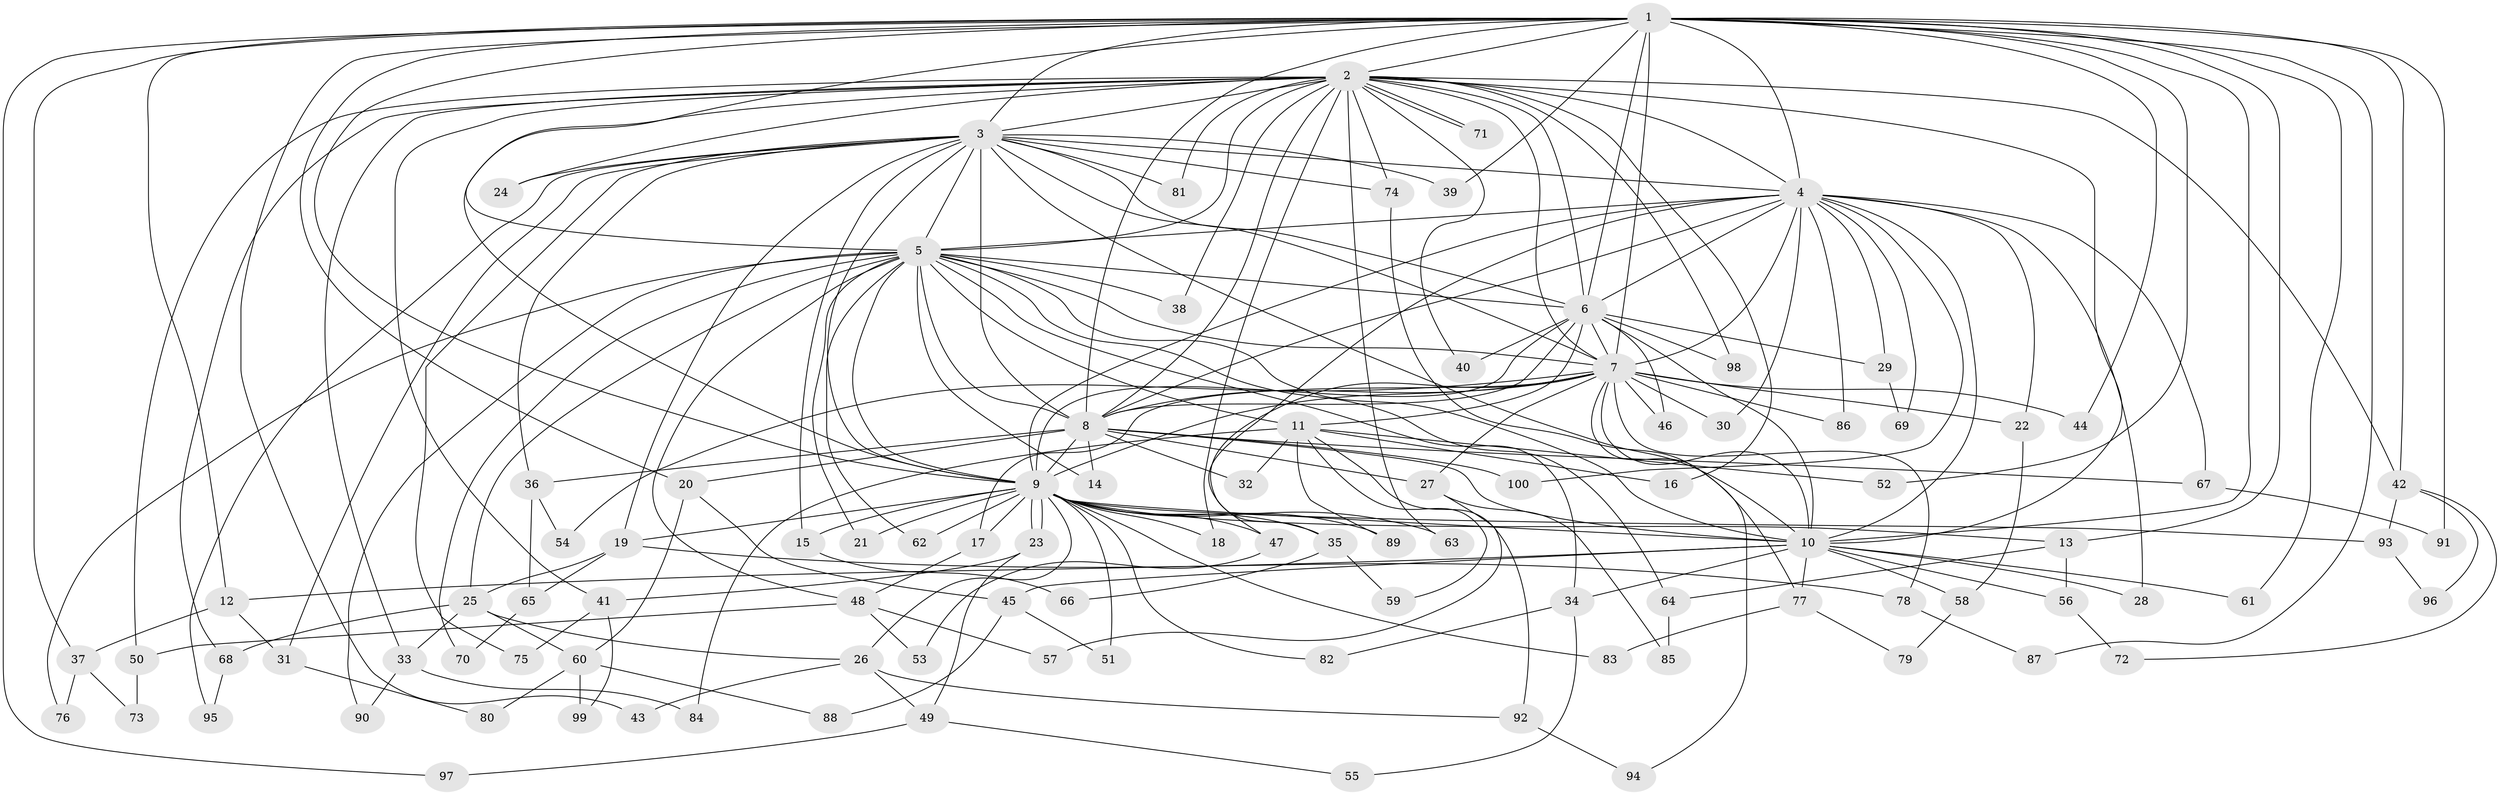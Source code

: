 // Generated by graph-tools (version 1.1) at 2025/11/02/21/25 10:11:08]
// undirected, 100 vertices, 225 edges
graph export_dot {
graph [start="1"]
  node [color=gray90,style=filled];
  1;
  2;
  3;
  4;
  5;
  6;
  7;
  8;
  9;
  10;
  11;
  12;
  13;
  14;
  15;
  16;
  17;
  18;
  19;
  20;
  21;
  22;
  23;
  24;
  25;
  26;
  27;
  28;
  29;
  30;
  31;
  32;
  33;
  34;
  35;
  36;
  37;
  38;
  39;
  40;
  41;
  42;
  43;
  44;
  45;
  46;
  47;
  48;
  49;
  50;
  51;
  52;
  53;
  54;
  55;
  56;
  57;
  58;
  59;
  60;
  61;
  62;
  63;
  64;
  65;
  66;
  67;
  68;
  69;
  70;
  71;
  72;
  73;
  74;
  75;
  76;
  77;
  78;
  79;
  80;
  81;
  82;
  83;
  84;
  85;
  86;
  87;
  88;
  89;
  90;
  91;
  92;
  93;
  94;
  95;
  96;
  97;
  98;
  99;
  100;
  1 -- 2;
  1 -- 3;
  1 -- 4;
  1 -- 5;
  1 -- 6;
  1 -- 7;
  1 -- 8;
  1 -- 9;
  1 -- 10;
  1 -- 12;
  1 -- 13;
  1 -- 20;
  1 -- 37;
  1 -- 39;
  1 -- 42;
  1 -- 43;
  1 -- 44;
  1 -- 52;
  1 -- 61;
  1 -- 87;
  1 -- 91;
  1 -- 97;
  2 -- 3;
  2 -- 4;
  2 -- 5;
  2 -- 6;
  2 -- 7;
  2 -- 8;
  2 -- 9;
  2 -- 10;
  2 -- 16;
  2 -- 18;
  2 -- 24;
  2 -- 33;
  2 -- 38;
  2 -- 40;
  2 -- 41;
  2 -- 42;
  2 -- 50;
  2 -- 63;
  2 -- 68;
  2 -- 71;
  2 -- 71;
  2 -- 74;
  2 -- 81;
  2 -- 98;
  3 -- 4;
  3 -- 5;
  3 -- 6;
  3 -- 7;
  3 -- 8;
  3 -- 9;
  3 -- 10;
  3 -- 15;
  3 -- 19;
  3 -- 24;
  3 -- 31;
  3 -- 36;
  3 -- 39;
  3 -- 74;
  3 -- 75;
  3 -- 81;
  3 -- 95;
  4 -- 5;
  4 -- 6;
  4 -- 7;
  4 -- 8;
  4 -- 9;
  4 -- 10;
  4 -- 22;
  4 -- 28;
  4 -- 29;
  4 -- 30;
  4 -- 35;
  4 -- 67;
  4 -- 69;
  4 -- 86;
  4 -- 100;
  5 -- 6;
  5 -- 7;
  5 -- 8;
  5 -- 9;
  5 -- 10;
  5 -- 11;
  5 -- 14;
  5 -- 21;
  5 -- 25;
  5 -- 34;
  5 -- 38;
  5 -- 48;
  5 -- 62;
  5 -- 64;
  5 -- 70;
  5 -- 76;
  5 -- 90;
  6 -- 7;
  6 -- 8;
  6 -- 9;
  6 -- 10;
  6 -- 11;
  6 -- 29;
  6 -- 40;
  6 -- 46;
  6 -- 98;
  7 -- 8;
  7 -- 9;
  7 -- 10;
  7 -- 17;
  7 -- 22;
  7 -- 27;
  7 -- 30;
  7 -- 44;
  7 -- 46;
  7 -- 47;
  7 -- 54;
  7 -- 78;
  7 -- 86;
  7 -- 94;
  8 -- 9;
  8 -- 10;
  8 -- 14;
  8 -- 20;
  8 -- 27;
  8 -- 32;
  8 -- 36;
  8 -- 67;
  8 -- 100;
  9 -- 10;
  9 -- 13;
  9 -- 15;
  9 -- 17;
  9 -- 18;
  9 -- 19;
  9 -- 21;
  9 -- 23;
  9 -- 23;
  9 -- 26;
  9 -- 35;
  9 -- 47;
  9 -- 51;
  9 -- 62;
  9 -- 63;
  9 -- 82;
  9 -- 83;
  9 -- 89;
  9 -- 93;
  10 -- 12;
  10 -- 28;
  10 -- 34;
  10 -- 45;
  10 -- 56;
  10 -- 58;
  10 -- 61;
  10 -- 77;
  11 -- 16;
  11 -- 32;
  11 -- 52;
  11 -- 59;
  11 -- 84;
  11 -- 89;
  11 -- 92;
  12 -- 31;
  12 -- 37;
  13 -- 56;
  13 -- 64;
  15 -- 66;
  17 -- 48;
  19 -- 25;
  19 -- 65;
  19 -- 78;
  20 -- 45;
  20 -- 60;
  22 -- 58;
  23 -- 41;
  23 -- 49;
  25 -- 26;
  25 -- 33;
  25 -- 60;
  25 -- 68;
  26 -- 43;
  26 -- 49;
  26 -- 92;
  27 -- 57;
  27 -- 85;
  29 -- 69;
  31 -- 80;
  33 -- 84;
  33 -- 90;
  34 -- 55;
  34 -- 82;
  35 -- 59;
  35 -- 66;
  36 -- 54;
  36 -- 65;
  37 -- 73;
  37 -- 76;
  41 -- 75;
  41 -- 99;
  42 -- 72;
  42 -- 93;
  42 -- 96;
  45 -- 51;
  45 -- 88;
  47 -- 53;
  48 -- 50;
  48 -- 53;
  48 -- 57;
  49 -- 55;
  49 -- 97;
  50 -- 73;
  56 -- 72;
  58 -- 79;
  60 -- 80;
  60 -- 88;
  60 -- 99;
  64 -- 85;
  65 -- 70;
  67 -- 91;
  68 -- 95;
  74 -- 77;
  77 -- 79;
  77 -- 83;
  78 -- 87;
  92 -- 94;
  93 -- 96;
}
